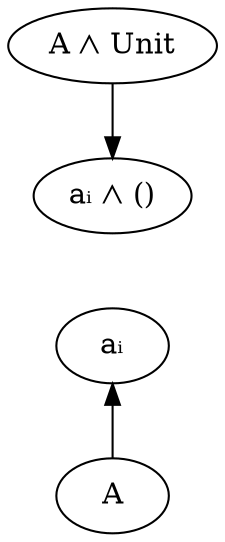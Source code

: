 digraph {
    AandUnit[label="A ⋀ Unit"]
    AndAUnit[label="aᵢ ⋀ ()" class="value"]

    AandUnit -> AndAUnit

    a[label="aᵢ" class="value"]

    a -> A[dir=back]

    AndAUnit -> a[style=invis]
    a -> AndAUnit[style=invis]
}
